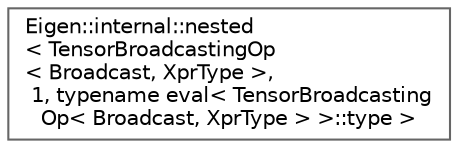 digraph "类继承关系图"
{
 // LATEX_PDF_SIZE
  bgcolor="transparent";
  edge [fontname=Helvetica,fontsize=10,labelfontname=Helvetica,labelfontsize=10];
  node [fontname=Helvetica,fontsize=10,shape=box,height=0.2,width=0.4];
  rankdir="LR";
  Node0 [id="Node000000",label="Eigen::internal::nested\l\< TensorBroadcastingOp\l\< Broadcast, XprType \>,\l 1, typename eval\< TensorBroadcasting\lOp\< Broadcast, XprType \> \>::type \>",height=0.2,width=0.4,color="grey40", fillcolor="white", style="filled",URL="$struct_eigen_1_1internal_1_1nested_3_01_tensor_broadcasting_op_3_01_broadcast_00_01_xpr_type_01_a47ea903448f98ead504205e509645e7.html",tooltip=" "];
}
